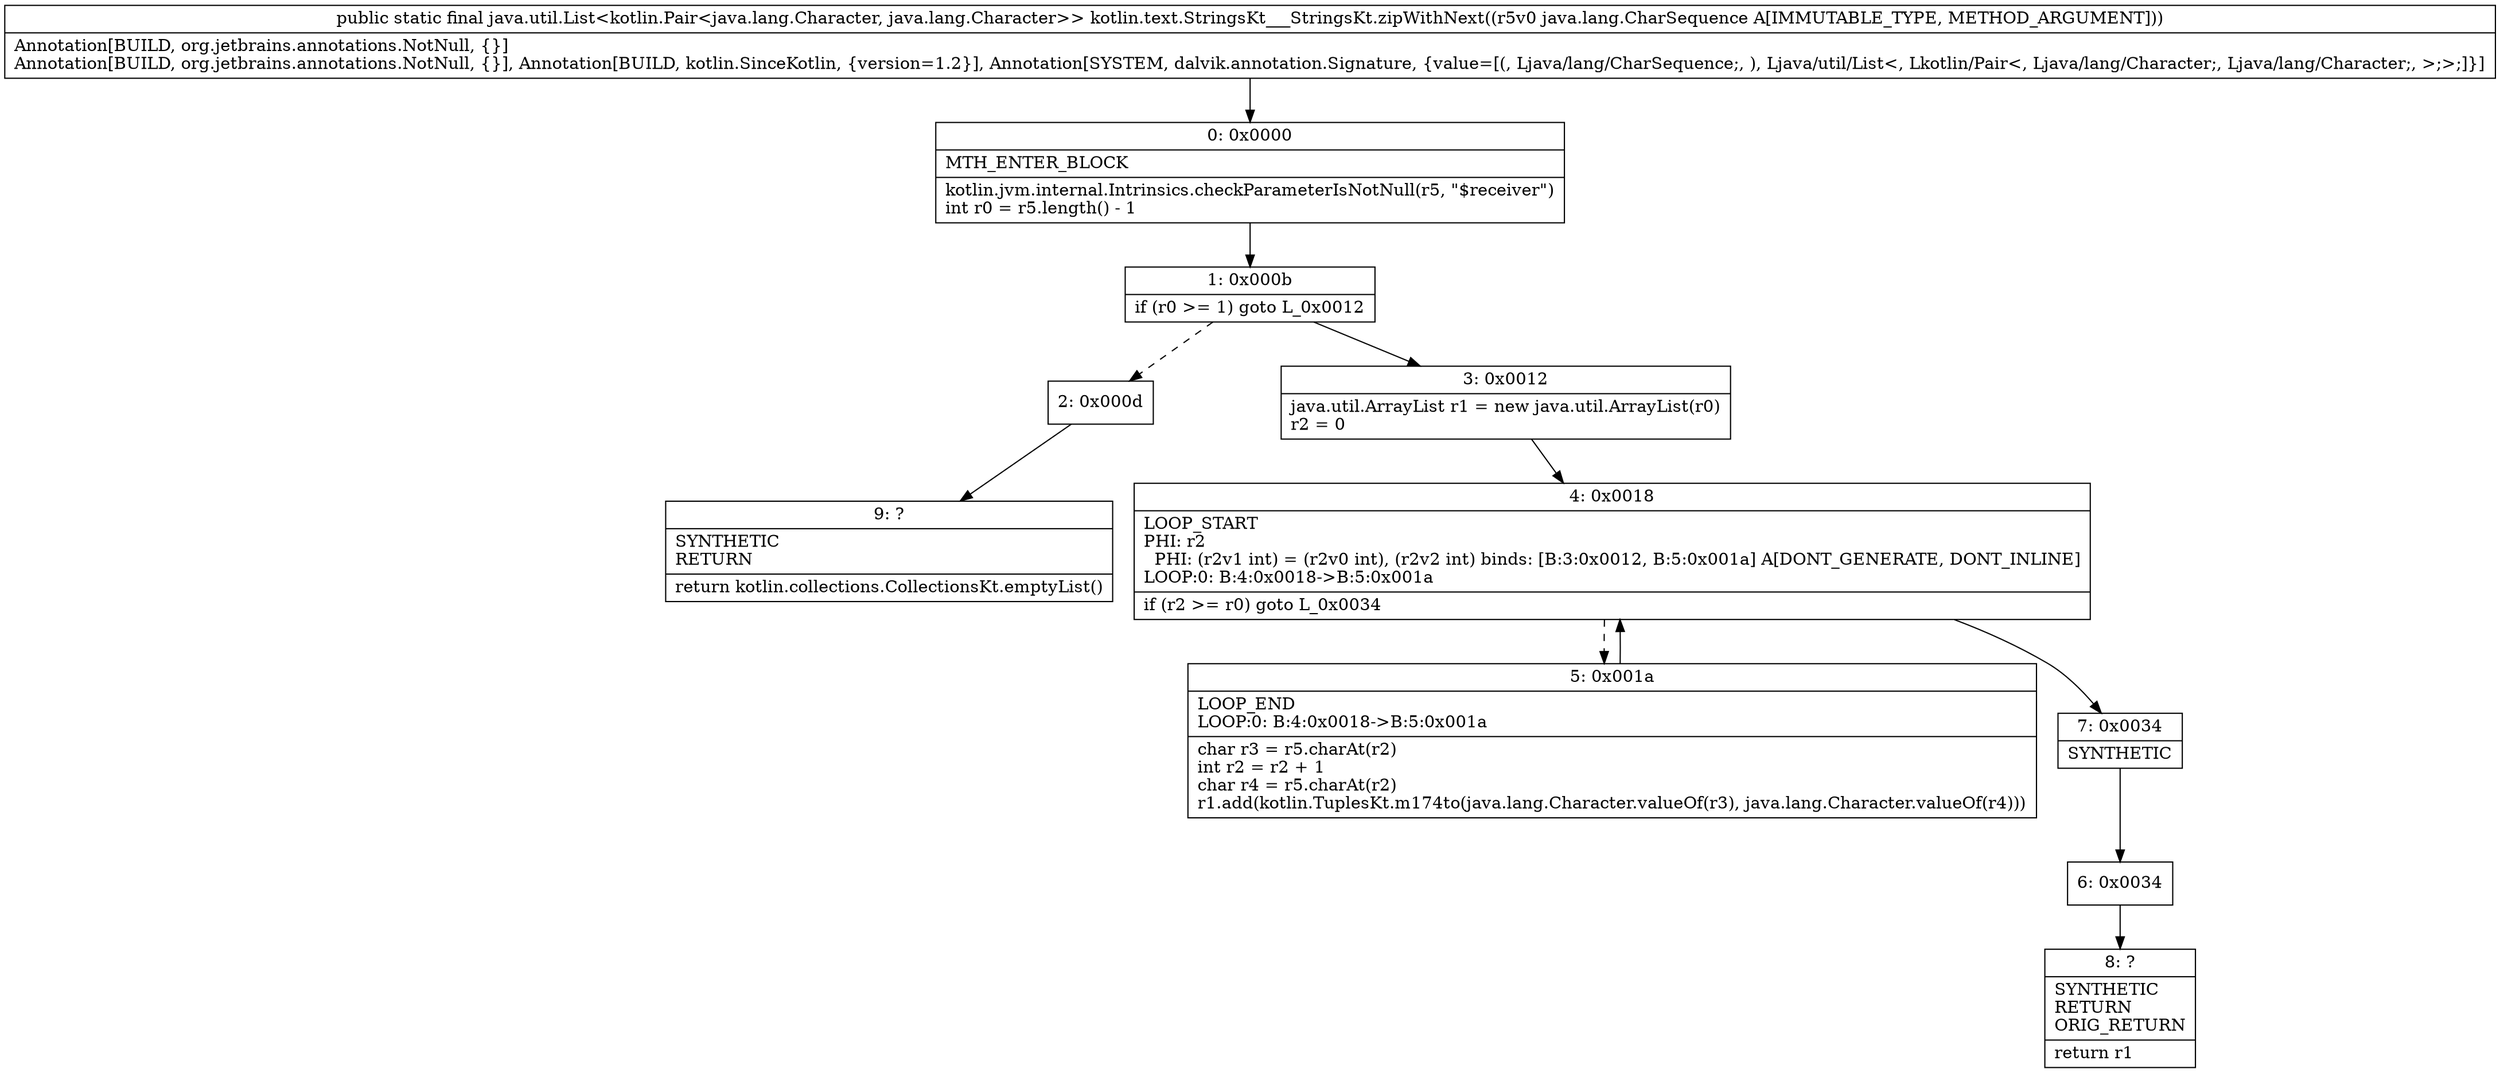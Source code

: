 digraph "CFG forkotlin.text.StringsKt___StringsKt.zipWithNext(Ljava\/lang\/CharSequence;)Ljava\/util\/List;" {
Node_0 [shape=record,label="{0\:\ 0x0000|MTH_ENTER_BLOCK\l|kotlin.jvm.internal.Intrinsics.checkParameterIsNotNull(r5, \"$receiver\")\lint r0 = r5.length() \- 1\l}"];
Node_1 [shape=record,label="{1\:\ 0x000b|if (r0 \>= 1) goto L_0x0012\l}"];
Node_2 [shape=record,label="{2\:\ 0x000d}"];
Node_3 [shape=record,label="{3\:\ 0x0012|java.util.ArrayList r1 = new java.util.ArrayList(r0)\lr2 = 0\l}"];
Node_4 [shape=record,label="{4\:\ 0x0018|LOOP_START\lPHI: r2 \l  PHI: (r2v1 int) = (r2v0 int), (r2v2 int) binds: [B:3:0x0012, B:5:0x001a] A[DONT_GENERATE, DONT_INLINE]\lLOOP:0: B:4:0x0018\-\>B:5:0x001a\l|if (r2 \>= r0) goto L_0x0034\l}"];
Node_5 [shape=record,label="{5\:\ 0x001a|LOOP_END\lLOOP:0: B:4:0x0018\-\>B:5:0x001a\l|char r3 = r5.charAt(r2)\lint r2 = r2 + 1\lchar r4 = r5.charAt(r2)\lr1.add(kotlin.TuplesKt.m174to(java.lang.Character.valueOf(r3), java.lang.Character.valueOf(r4)))\l}"];
Node_6 [shape=record,label="{6\:\ 0x0034}"];
Node_7 [shape=record,label="{7\:\ 0x0034|SYNTHETIC\l}"];
Node_8 [shape=record,label="{8\:\ ?|SYNTHETIC\lRETURN\lORIG_RETURN\l|return r1\l}"];
Node_9 [shape=record,label="{9\:\ ?|SYNTHETIC\lRETURN\l|return kotlin.collections.CollectionsKt.emptyList()\l}"];
MethodNode[shape=record,label="{public static final java.util.List\<kotlin.Pair\<java.lang.Character, java.lang.Character\>\> kotlin.text.StringsKt___StringsKt.zipWithNext((r5v0 java.lang.CharSequence A[IMMUTABLE_TYPE, METHOD_ARGUMENT]))  | Annotation[BUILD, org.jetbrains.annotations.NotNull, \{\}]\lAnnotation[BUILD, org.jetbrains.annotations.NotNull, \{\}], Annotation[BUILD, kotlin.SinceKotlin, \{version=1.2\}], Annotation[SYSTEM, dalvik.annotation.Signature, \{value=[(, Ljava\/lang\/CharSequence;, ), Ljava\/util\/List\<, Lkotlin\/Pair\<, Ljava\/lang\/Character;, Ljava\/lang\/Character;, \>;\>;]\}]\l}"];
MethodNode -> Node_0;
Node_0 -> Node_1;
Node_1 -> Node_2[style=dashed];
Node_1 -> Node_3;
Node_2 -> Node_9;
Node_3 -> Node_4;
Node_4 -> Node_5[style=dashed];
Node_4 -> Node_7;
Node_5 -> Node_4;
Node_6 -> Node_8;
Node_7 -> Node_6;
}

